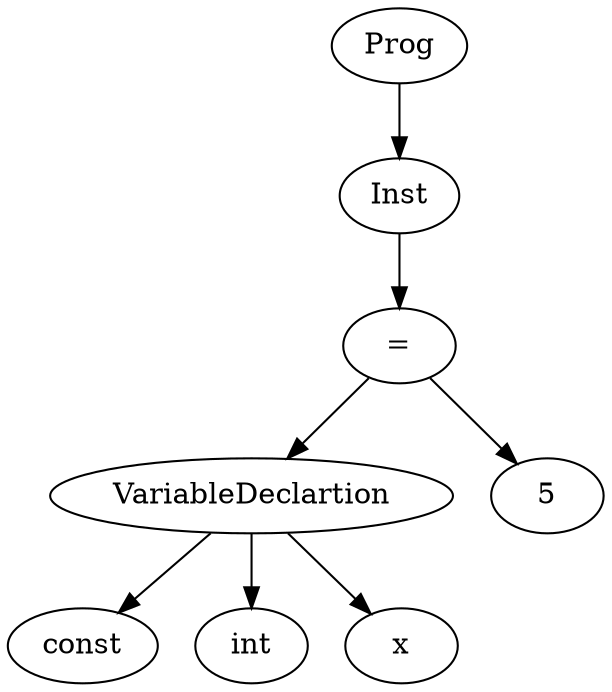 digraph AST {
	139832189720256 [label=Prog]
	139832189721072 [label=Inst]
	139832189721360 [label="="]
	139832189721792 [label=VariableDeclartion]
	139832189722512 [label=const]
	139832189721792 -> 139832189722512
	139832189721552 [label=int]
	139832189721792 -> 139832189721552
	139832189721264 [label=x]
	139832189721792 -> 139832189721264
	139832189721360 -> 139832189721792
	139832189720448 [label=5]
	139832189721360 -> 139832189720448
	139832189721072 -> 139832189721360
	139832189720256 -> 139832189721072
}
